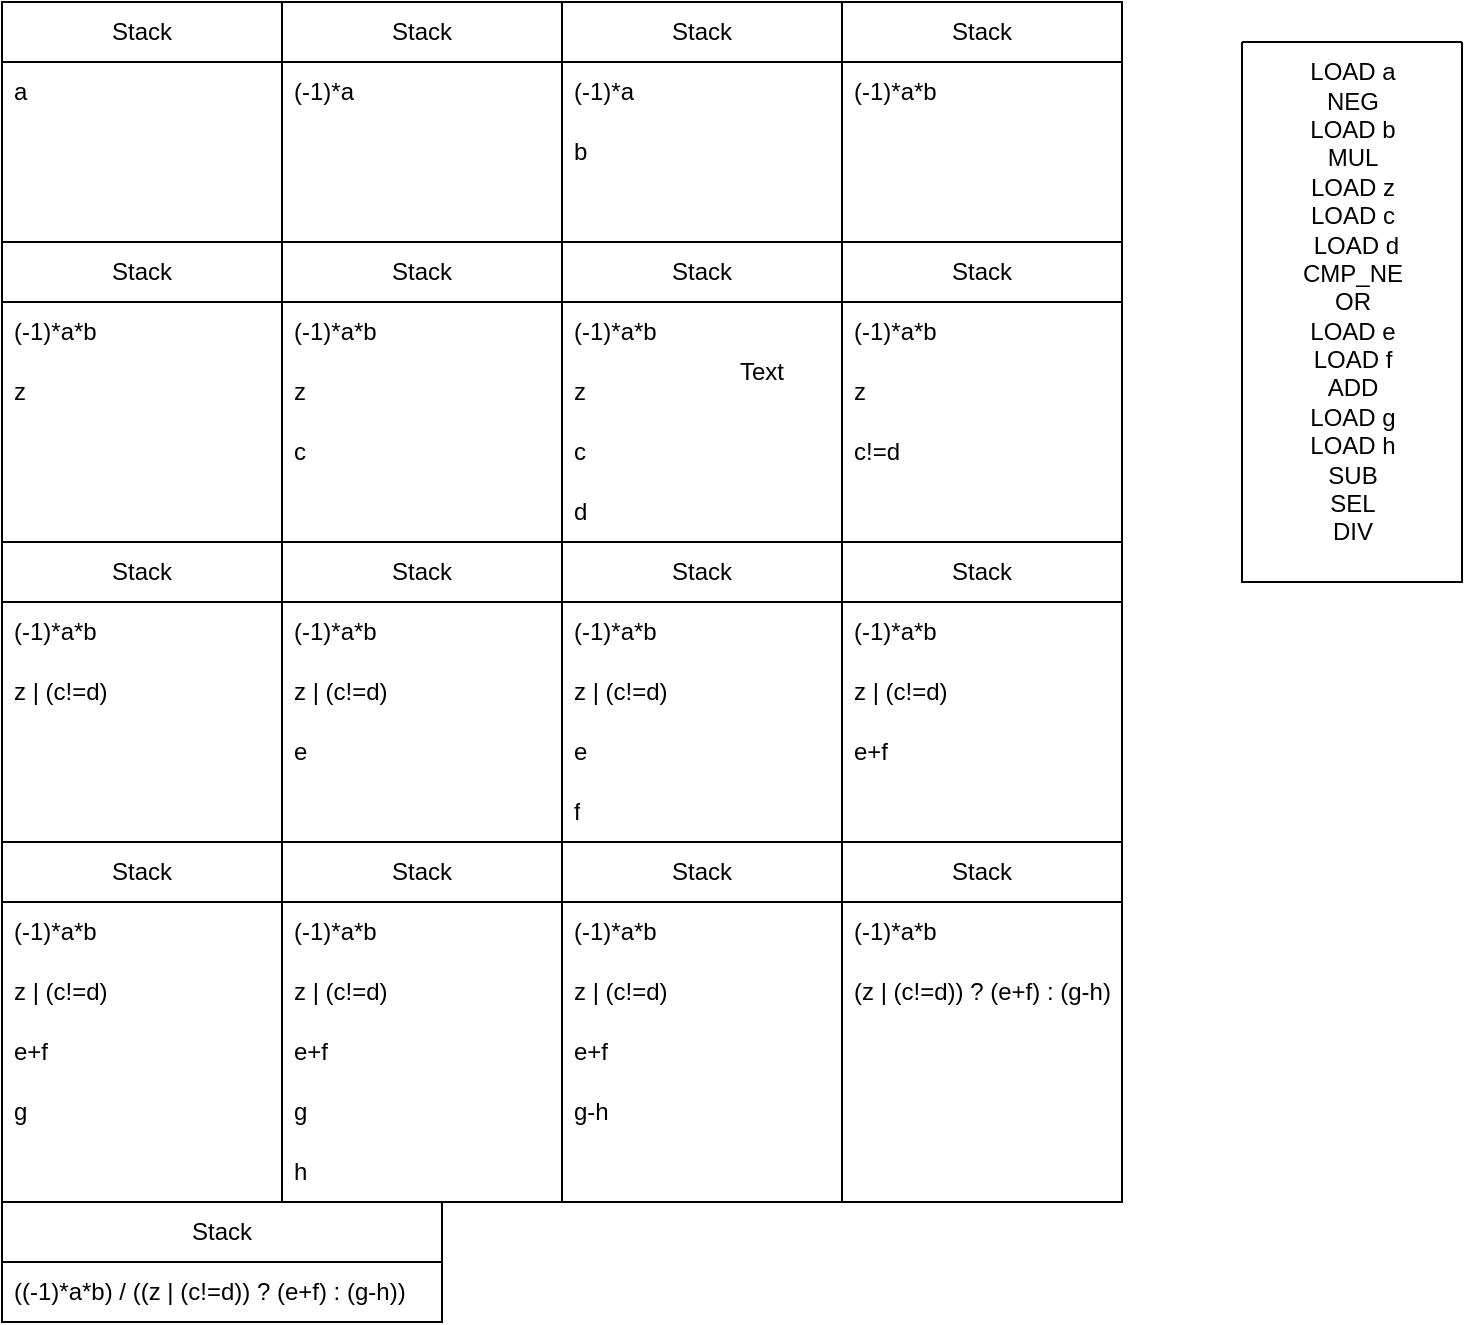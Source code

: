 <mxfile version="22.1.18" type="github">
  <diagram name="Page-1" id="VvciDXIvad9kzQpp8jcZ">
    <mxGraphModel dx="253" dy="171" grid="1" gridSize="10" guides="1" tooltips="1" connect="1" arrows="1" fold="1" page="1" pageScale="1" pageWidth="850" pageHeight="1100" math="0" shadow="0">
      <root>
        <mxCell id="0" />
        <mxCell id="1" parent="0" />
        <mxCell id="0TlWXFFbdr7pUJ0jaNVB-1" value="Stack" style="swimlane;fontStyle=0;childLayout=stackLayout;horizontal=1;startSize=30;horizontalStack=0;resizeParent=1;resizeParentMax=0;resizeLast=0;collapsible=1;marginBottom=0;whiteSpace=wrap;html=1;" vertex="1" parent="1">
          <mxGeometry x="40" y="40" width="140" height="120" as="geometry" />
        </mxCell>
        <mxCell id="0TlWXFFbdr7pUJ0jaNVB-2" value="a" style="text;strokeColor=none;fillColor=none;align=left;verticalAlign=middle;spacingLeft=4;spacingRight=4;overflow=hidden;points=[[0,0.5],[1,0.5]];portConstraint=eastwest;rotatable=0;whiteSpace=wrap;html=1;" vertex="1" parent="0TlWXFFbdr7pUJ0jaNVB-1">
          <mxGeometry y="30" width="140" height="30" as="geometry" />
        </mxCell>
        <mxCell id="0TlWXFFbdr7pUJ0jaNVB-3" value="&amp;nbsp;" style="text;strokeColor=none;fillColor=none;align=left;verticalAlign=middle;spacingLeft=4;spacingRight=4;overflow=hidden;points=[[0,0.5],[1,0.5]];portConstraint=eastwest;rotatable=0;whiteSpace=wrap;html=1;" vertex="1" parent="0TlWXFFbdr7pUJ0jaNVB-1">
          <mxGeometry y="60" width="140" height="30" as="geometry" />
        </mxCell>
        <mxCell id="0TlWXFFbdr7pUJ0jaNVB-4" value="&amp;nbsp;" style="text;strokeColor=none;fillColor=none;align=left;verticalAlign=middle;spacingLeft=4;spacingRight=4;overflow=hidden;points=[[0,0.5],[1,0.5]];portConstraint=eastwest;rotatable=0;whiteSpace=wrap;html=1;" vertex="1" parent="0TlWXFFbdr7pUJ0jaNVB-1">
          <mxGeometry y="90" width="140" height="30" as="geometry" />
        </mxCell>
        <mxCell id="0TlWXFFbdr7pUJ0jaNVB-5" value="Stack" style="swimlane;fontStyle=0;childLayout=stackLayout;horizontal=1;startSize=30;horizontalStack=0;resizeParent=1;resizeParentMax=0;resizeLast=0;collapsible=1;marginBottom=0;whiteSpace=wrap;html=1;" vertex="1" parent="1">
          <mxGeometry x="180" y="40" width="140" height="120" as="geometry" />
        </mxCell>
        <mxCell id="0TlWXFFbdr7pUJ0jaNVB-6" value="(-1)*a" style="text;strokeColor=none;fillColor=none;align=left;verticalAlign=middle;spacingLeft=4;spacingRight=4;overflow=hidden;points=[[0,0.5],[1,0.5]];portConstraint=eastwest;rotatable=0;whiteSpace=wrap;html=1;" vertex="1" parent="0TlWXFFbdr7pUJ0jaNVB-5">
          <mxGeometry y="30" width="140" height="30" as="geometry" />
        </mxCell>
        <mxCell id="0TlWXFFbdr7pUJ0jaNVB-7" value="&amp;nbsp;" style="text;strokeColor=none;fillColor=none;align=left;verticalAlign=middle;spacingLeft=4;spacingRight=4;overflow=hidden;points=[[0,0.5],[1,0.5]];portConstraint=eastwest;rotatable=0;whiteSpace=wrap;html=1;" vertex="1" parent="0TlWXFFbdr7pUJ0jaNVB-5">
          <mxGeometry y="60" width="140" height="30" as="geometry" />
        </mxCell>
        <mxCell id="0TlWXFFbdr7pUJ0jaNVB-8" value="&amp;nbsp;" style="text;strokeColor=none;fillColor=none;align=left;verticalAlign=middle;spacingLeft=4;spacingRight=4;overflow=hidden;points=[[0,0.5],[1,0.5]];portConstraint=eastwest;rotatable=0;whiteSpace=wrap;html=1;" vertex="1" parent="0TlWXFFbdr7pUJ0jaNVB-5">
          <mxGeometry y="90" width="140" height="30" as="geometry" />
        </mxCell>
        <mxCell id="0TlWXFFbdr7pUJ0jaNVB-9" value="Stack" style="swimlane;fontStyle=0;childLayout=stackLayout;horizontal=1;startSize=30;horizontalStack=0;resizeParent=1;resizeParentMax=0;resizeLast=0;collapsible=1;marginBottom=0;whiteSpace=wrap;html=1;" vertex="1" parent="1">
          <mxGeometry x="320" y="40" width="140" height="120" as="geometry" />
        </mxCell>
        <mxCell id="0TlWXFFbdr7pUJ0jaNVB-10" value="(-1)*a" style="text;strokeColor=none;fillColor=none;align=left;verticalAlign=middle;spacingLeft=4;spacingRight=4;overflow=hidden;points=[[0,0.5],[1,0.5]];portConstraint=eastwest;rotatable=0;whiteSpace=wrap;html=1;" vertex="1" parent="0TlWXFFbdr7pUJ0jaNVB-9">
          <mxGeometry y="30" width="140" height="30" as="geometry" />
        </mxCell>
        <mxCell id="0TlWXFFbdr7pUJ0jaNVB-11" value="b" style="text;strokeColor=none;fillColor=none;align=left;verticalAlign=middle;spacingLeft=4;spacingRight=4;overflow=hidden;points=[[0,0.5],[1,0.5]];portConstraint=eastwest;rotatable=0;whiteSpace=wrap;html=1;" vertex="1" parent="0TlWXFFbdr7pUJ0jaNVB-9">
          <mxGeometry y="60" width="140" height="30" as="geometry" />
        </mxCell>
        <mxCell id="0TlWXFFbdr7pUJ0jaNVB-12" value="&amp;nbsp;" style="text;strokeColor=none;fillColor=none;align=left;verticalAlign=middle;spacingLeft=4;spacingRight=4;overflow=hidden;points=[[0,0.5],[1,0.5]];portConstraint=eastwest;rotatable=0;whiteSpace=wrap;html=1;" vertex="1" parent="0TlWXFFbdr7pUJ0jaNVB-9">
          <mxGeometry y="90" width="140" height="30" as="geometry" />
        </mxCell>
        <mxCell id="0TlWXFFbdr7pUJ0jaNVB-13" value="Stack" style="swimlane;fontStyle=0;childLayout=stackLayout;horizontal=1;startSize=30;horizontalStack=0;resizeParent=1;resizeParentMax=0;resizeLast=0;collapsible=1;marginBottom=0;whiteSpace=wrap;html=1;" vertex="1" parent="1">
          <mxGeometry x="460" y="40" width="140" height="120" as="geometry" />
        </mxCell>
        <mxCell id="0TlWXFFbdr7pUJ0jaNVB-14" value="(-1)*a*b" style="text;strokeColor=none;fillColor=none;align=left;verticalAlign=middle;spacingLeft=4;spacingRight=4;overflow=hidden;points=[[0,0.5],[1,0.5]];portConstraint=eastwest;rotatable=0;whiteSpace=wrap;html=1;" vertex="1" parent="0TlWXFFbdr7pUJ0jaNVB-13">
          <mxGeometry y="30" width="140" height="30" as="geometry" />
        </mxCell>
        <mxCell id="0TlWXFFbdr7pUJ0jaNVB-15" value="&amp;nbsp;" style="text;strokeColor=none;fillColor=none;align=left;verticalAlign=middle;spacingLeft=4;spacingRight=4;overflow=hidden;points=[[0,0.5],[1,0.5]];portConstraint=eastwest;rotatable=0;whiteSpace=wrap;html=1;" vertex="1" parent="0TlWXFFbdr7pUJ0jaNVB-13">
          <mxGeometry y="60" width="140" height="30" as="geometry" />
        </mxCell>
        <mxCell id="0TlWXFFbdr7pUJ0jaNVB-16" value="&amp;nbsp;" style="text;strokeColor=none;fillColor=none;align=left;verticalAlign=middle;spacingLeft=4;spacingRight=4;overflow=hidden;points=[[0,0.5],[1,0.5]];portConstraint=eastwest;rotatable=0;whiteSpace=wrap;html=1;" vertex="1" parent="0TlWXFFbdr7pUJ0jaNVB-13">
          <mxGeometry y="90" width="140" height="30" as="geometry" />
        </mxCell>
        <mxCell id="0TlWXFFbdr7pUJ0jaNVB-17" value="Stack" style="swimlane;fontStyle=0;childLayout=stackLayout;horizontal=1;startSize=30;horizontalStack=0;resizeParent=1;resizeParentMax=0;resizeLast=0;collapsible=1;marginBottom=0;whiteSpace=wrap;html=1;" vertex="1" parent="1">
          <mxGeometry x="40" y="160" width="140" height="150" as="geometry" />
        </mxCell>
        <mxCell id="0TlWXFFbdr7pUJ0jaNVB-18" value="(-1)*a*b" style="text;strokeColor=none;fillColor=none;align=left;verticalAlign=middle;spacingLeft=4;spacingRight=4;overflow=hidden;points=[[0,0.5],[1,0.5]];portConstraint=eastwest;rotatable=0;whiteSpace=wrap;html=1;" vertex="1" parent="0TlWXFFbdr7pUJ0jaNVB-17">
          <mxGeometry y="30" width="140" height="30" as="geometry" />
        </mxCell>
        <mxCell id="0TlWXFFbdr7pUJ0jaNVB-19" value="z" style="text;strokeColor=none;fillColor=none;align=left;verticalAlign=middle;spacingLeft=4;spacingRight=4;overflow=hidden;points=[[0,0.5],[1,0.5]];portConstraint=eastwest;rotatable=0;whiteSpace=wrap;html=1;" vertex="1" parent="0TlWXFFbdr7pUJ0jaNVB-17">
          <mxGeometry y="60" width="140" height="30" as="geometry" />
        </mxCell>
        <mxCell id="0TlWXFFbdr7pUJ0jaNVB-20" value="&amp;nbsp;" style="text;strokeColor=none;fillColor=none;align=left;verticalAlign=middle;spacingLeft=4;spacingRight=4;overflow=hidden;points=[[0,0.5],[1,0.5]];portConstraint=eastwest;rotatable=0;whiteSpace=wrap;html=1;" vertex="1" parent="0TlWXFFbdr7pUJ0jaNVB-17">
          <mxGeometry y="90" width="140" height="30" as="geometry" />
        </mxCell>
        <mxCell id="0TlWXFFbdr7pUJ0jaNVB-52" style="text;strokeColor=none;fillColor=none;align=left;verticalAlign=middle;spacingLeft=4;spacingRight=4;overflow=hidden;points=[[0,0.5],[1,0.5]];portConstraint=eastwest;rotatable=0;whiteSpace=wrap;html=1;" vertex="1" parent="0TlWXFFbdr7pUJ0jaNVB-17">
          <mxGeometry y="120" width="140" height="30" as="geometry" />
        </mxCell>
        <mxCell id="0TlWXFFbdr7pUJ0jaNVB-21" value="Stack" style="swimlane;fontStyle=0;childLayout=stackLayout;horizontal=1;startSize=30;horizontalStack=0;resizeParent=1;resizeParentMax=0;resizeLast=0;collapsible=1;marginBottom=0;whiteSpace=wrap;html=1;" vertex="1" parent="1">
          <mxGeometry x="180" y="160" width="140" height="150" as="geometry" />
        </mxCell>
        <mxCell id="0TlWXFFbdr7pUJ0jaNVB-22" value="(-1)*a*b" style="text;strokeColor=none;fillColor=none;align=left;verticalAlign=middle;spacingLeft=4;spacingRight=4;overflow=hidden;points=[[0,0.5],[1,0.5]];portConstraint=eastwest;rotatable=0;whiteSpace=wrap;html=1;" vertex="1" parent="0TlWXFFbdr7pUJ0jaNVB-21">
          <mxGeometry y="30" width="140" height="30" as="geometry" />
        </mxCell>
        <mxCell id="0TlWXFFbdr7pUJ0jaNVB-23" value="z" style="text;strokeColor=none;fillColor=none;align=left;verticalAlign=middle;spacingLeft=4;spacingRight=4;overflow=hidden;points=[[0,0.5],[1,0.5]];portConstraint=eastwest;rotatable=0;whiteSpace=wrap;html=1;" vertex="1" parent="0TlWXFFbdr7pUJ0jaNVB-21">
          <mxGeometry y="60" width="140" height="30" as="geometry" />
        </mxCell>
        <mxCell id="0TlWXFFbdr7pUJ0jaNVB-24" value="c" style="text;strokeColor=none;fillColor=none;align=left;verticalAlign=middle;spacingLeft=4;spacingRight=4;overflow=hidden;points=[[0,0.5],[1,0.5]];portConstraint=eastwest;rotatable=0;whiteSpace=wrap;html=1;" vertex="1" parent="0TlWXFFbdr7pUJ0jaNVB-21">
          <mxGeometry y="90" width="140" height="30" as="geometry" />
        </mxCell>
        <mxCell id="0TlWXFFbdr7pUJ0jaNVB-51" style="text;strokeColor=none;fillColor=none;align=left;verticalAlign=middle;spacingLeft=4;spacingRight=4;overflow=hidden;points=[[0,0.5],[1,0.5]];portConstraint=eastwest;rotatable=0;whiteSpace=wrap;html=1;" vertex="1" parent="0TlWXFFbdr7pUJ0jaNVB-21">
          <mxGeometry y="120" width="140" height="30" as="geometry" />
        </mxCell>
        <mxCell id="0TlWXFFbdr7pUJ0jaNVB-25" value="Stack" style="swimlane;fontStyle=0;childLayout=stackLayout;horizontal=1;startSize=30;horizontalStack=0;resizeParent=1;resizeParentMax=0;resizeLast=0;collapsible=1;marginBottom=0;whiteSpace=wrap;html=1;" vertex="1" parent="1">
          <mxGeometry x="320" y="160" width="140" height="150" as="geometry" />
        </mxCell>
        <mxCell id="0TlWXFFbdr7pUJ0jaNVB-26" value="(-1)*a*b" style="text;strokeColor=none;fillColor=none;align=left;verticalAlign=middle;spacingLeft=4;spacingRight=4;overflow=hidden;points=[[0,0.5],[1,0.5]];portConstraint=eastwest;rotatable=0;whiteSpace=wrap;html=1;" vertex="1" parent="0TlWXFFbdr7pUJ0jaNVB-25">
          <mxGeometry y="30" width="140" height="30" as="geometry" />
        </mxCell>
        <mxCell id="0TlWXFFbdr7pUJ0jaNVB-27" value="z" style="text;strokeColor=none;fillColor=none;align=left;verticalAlign=middle;spacingLeft=4;spacingRight=4;overflow=hidden;points=[[0,0.5],[1,0.5]];portConstraint=eastwest;rotatable=0;whiteSpace=wrap;html=1;" vertex="1" parent="0TlWXFFbdr7pUJ0jaNVB-25">
          <mxGeometry y="60" width="140" height="30" as="geometry" />
        </mxCell>
        <mxCell id="0TlWXFFbdr7pUJ0jaNVB-28" value="c" style="text;strokeColor=none;fillColor=none;align=left;verticalAlign=middle;spacingLeft=4;spacingRight=4;overflow=hidden;points=[[0,0.5],[1,0.5]];portConstraint=eastwest;rotatable=0;whiteSpace=wrap;html=1;" vertex="1" parent="0TlWXFFbdr7pUJ0jaNVB-25">
          <mxGeometry y="90" width="140" height="30" as="geometry" />
        </mxCell>
        <mxCell id="0TlWXFFbdr7pUJ0jaNVB-50" value="d" style="text;strokeColor=none;fillColor=none;align=left;verticalAlign=middle;spacingLeft=4;spacingRight=4;overflow=hidden;points=[[0,0.5],[1,0.5]];portConstraint=eastwest;rotatable=0;whiteSpace=wrap;html=1;" vertex="1" parent="0TlWXFFbdr7pUJ0jaNVB-25">
          <mxGeometry y="120" width="140" height="30" as="geometry" />
        </mxCell>
        <mxCell id="0TlWXFFbdr7pUJ0jaNVB-29" value="Stack" style="swimlane;fontStyle=0;childLayout=stackLayout;horizontal=1;startSize=30;horizontalStack=0;resizeParent=1;resizeParentMax=0;resizeLast=0;collapsible=1;marginBottom=0;whiteSpace=wrap;html=1;" vertex="1" parent="1">
          <mxGeometry x="460" y="160" width="140" height="150" as="geometry" />
        </mxCell>
        <mxCell id="0TlWXFFbdr7pUJ0jaNVB-30" value="(-1)*a*b" style="text;strokeColor=none;fillColor=none;align=left;verticalAlign=middle;spacingLeft=4;spacingRight=4;overflow=hidden;points=[[0,0.5],[1,0.5]];portConstraint=eastwest;rotatable=0;whiteSpace=wrap;html=1;" vertex="1" parent="0TlWXFFbdr7pUJ0jaNVB-29">
          <mxGeometry y="30" width="140" height="30" as="geometry" />
        </mxCell>
        <mxCell id="0TlWXFFbdr7pUJ0jaNVB-31" value="z" style="text;strokeColor=none;fillColor=none;align=left;verticalAlign=middle;spacingLeft=4;spacingRight=4;overflow=hidden;points=[[0,0.5],[1,0.5]];portConstraint=eastwest;rotatable=0;whiteSpace=wrap;html=1;" vertex="1" parent="0TlWXFFbdr7pUJ0jaNVB-29">
          <mxGeometry y="60" width="140" height="30" as="geometry" />
        </mxCell>
        <mxCell id="0TlWXFFbdr7pUJ0jaNVB-32" value="c!=d" style="text;strokeColor=none;fillColor=none;align=left;verticalAlign=middle;spacingLeft=4;spacingRight=4;overflow=hidden;points=[[0,0.5],[1,0.5]];portConstraint=eastwest;rotatable=0;whiteSpace=wrap;html=1;" vertex="1" parent="0TlWXFFbdr7pUJ0jaNVB-29">
          <mxGeometry y="90" width="140" height="30" as="geometry" />
        </mxCell>
        <mxCell id="0TlWXFFbdr7pUJ0jaNVB-53" style="text;strokeColor=none;fillColor=none;align=left;verticalAlign=middle;spacingLeft=4;spacingRight=4;overflow=hidden;points=[[0,0.5],[1,0.5]];portConstraint=eastwest;rotatable=0;whiteSpace=wrap;html=1;" vertex="1" parent="0TlWXFFbdr7pUJ0jaNVB-29">
          <mxGeometry y="120" width="140" height="30" as="geometry" />
        </mxCell>
        <mxCell id="0TlWXFFbdr7pUJ0jaNVB-33" value="Stack" style="swimlane;fontStyle=0;childLayout=stackLayout;horizontal=1;startSize=30;horizontalStack=0;resizeParent=1;resizeParentMax=0;resizeLast=0;collapsible=1;marginBottom=0;whiteSpace=wrap;html=1;" vertex="1" parent="1">
          <mxGeometry x="40" y="310" width="140" height="150" as="geometry" />
        </mxCell>
        <mxCell id="0TlWXFFbdr7pUJ0jaNVB-34" value="(-1)*a*b" style="text;strokeColor=none;fillColor=none;align=left;verticalAlign=middle;spacingLeft=4;spacingRight=4;overflow=hidden;points=[[0,0.5],[1,0.5]];portConstraint=eastwest;rotatable=0;whiteSpace=wrap;html=1;" vertex="1" parent="0TlWXFFbdr7pUJ0jaNVB-33">
          <mxGeometry y="30" width="140" height="30" as="geometry" />
        </mxCell>
        <mxCell id="0TlWXFFbdr7pUJ0jaNVB-35" value="z | (c!=d)" style="text;strokeColor=none;fillColor=none;align=left;verticalAlign=middle;spacingLeft=4;spacingRight=4;overflow=hidden;points=[[0,0.5],[1,0.5]];portConstraint=eastwest;rotatable=0;whiteSpace=wrap;html=1;" vertex="1" parent="0TlWXFFbdr7pUJ0jaNVB-33">
          <mxGeometry y="60" width="140" height="30" as="geometry" />
        </mxCell>
        <mxCell id="0TlWXFFbdr7pUJ0jaNVB-36" value="&amp;nbsp;" style="text;strokeColor=none;fillColor=none;align=left;verticalAlign=middle;spacingLeft=4;spacingRight=4;overflow=hidden;points=[[0,0.5],[1,0.5]];portConstraint=eastwest;rotatable=0;whiteSpace=wrap;html=1;" vertex="1" parent="0TlWXFFbdr7pUJ0jaNVB-33">
          <mxGeometry y="90" width="140" height="30" as="geometry" />
        </mxCell>
        <mxCell id="0TlWXFFbdr7pUJ0jaNVB-61" style="text;strokeColor=none;fillColor=none;align=left;verticalAlign=middle;spacingLeft=4;spacingRight=4;overflow=hidden;points=[[0,0.5],[1,0.5]];portConstraint=eastwest;rotatable=0;whiteSpace=wrap;html=1;" vertex="1" parent="0TlWXFFbdr7pUJ0jaNVB-33">
          <mxGeometry y="120" width="140" height="30" as="geometry" />
        </mxCell>
        <mxCell id="0TlWXFFbdr7pUJ0jaNVB-41" value="Stack" style="swimlane;fontStyle=0;childLayout=stackLayout;horizontal=1;startSize=30;horizontalStack=0;resizeParent=1;resizeParentMax=0;resizeLast=0;collapsible=1;marginBottom=0;whiteSpace=wrap;html=1;" vertex="1" parent="1">
          <mxGeometry x="320" y="310" width="140" height="150" as="geometry" />
        </mxCell>
        <mxCell id="0TlWXFFbdr7pUJ0jaNVB-42" value="(-1)*a*b" style="text;strokeColor=none;fillColor=none;align=left;verticalAlign=middle;spacingLeft=4;spacingRight=4;overflow=hidden;points=[[0,0.5],[1,0.5]];portConstraint=eastwest;rotatable=0;whiteSpace=wrap;html=1;" vertex="1" parent="0TlWXFFbdr7pUJ0jaNVB-41">
          <mxGeometry y="30" width="140" height="30" as="geometry" />
        </mxCell>
        <mxCell id="0TlWXFFbdr7pUJ0jaNVB-43" value="z | (c!=d)" style="text;strokeColor=none;fillColor=none;align=left;verticalAlign=middle;spacingLeft=4;spacingRight=4;overflow=hidden;points=[[0,0.5],[1,0.5]];portConstraint=eastwest;rotatable=0;whiteSpace=wrap;html=1;" vertex="1" parent="0TlWXFFbdr7pUJ0jaNVB-41">
          <mxGeometry y="60" width="140" height="30" as="geometry" />
        </mxCell>
        <mxCell id="0TlWXFFbdr7pUJ0jaNVB-44" value="e" style="text;strokeColor=none;fillColor=none;align=left;verticalAlign=middle;spacingLeft=4;spacingRight=4;overflow=hidden;points=[[0,0.5],[1,0.5]];portConstraint=eastwest;rotatable=0;whiteSpace=wrap;html=1;" vertex="1" parent="0TlWXFFbdr7pUJ0jaNVB-41">
          <mxGeometry y="90" width="140" height="30" as="geometry" />
        </mxCell>
        <mxCell id="0TlWXFFbdr7pUJ0jaNVB-54" value="f" style="text;strokeColor=none;fillColor=none;align=left;verticalAlign=middle;spacingLeft=4;spacingRight=4;overflow=hidden;points=[[0,0.5],[1,0.5]];portConstraint=eastwest;rotatable=0;whiteSpace=wrap;html=1;" vertex="1" parent="0TlWXFFbdr7pUJ0jaNVB-41">
          <mxGeometry y="120" width="140" height="30" as="geometry" />
        </mxCell>
        <mxCell id="0TlWXFFbdr7pUJ0jaNVB-45" value="Stack" style="swimlane;fontStyle=0;childLayout=stackLayout;horizontal=1;startSize=30;horizontalStack=0;resizeParent=1;resizeParentMax=0;resizeLast=0;collapsible=1;marginBottom=0;whiteSpace=wrap;html=1;" vertex="1" parent="1">
          <mxGeometry x="460" y="310" width="140" height="150" as="geometry" />
        </mxCell>
        <mxCell id="0TlWXFFbdr7pUJ0jaNVB-46" value="(-1)*a*b" style="text;strokeColor=none;fillColor=none;align=left;verticalAlign=middle;spacingLeft=4;spacingRight=4;overflow=hidden;points=[[0,0.5],[1,0.5]];portConstraint=eastwest;rotatable=0;whiteSpace=wrap;html=1;" vertex="1" parent="0TlWXFFbdr7pUJ0jaNVB-45">
          <mxGeometry y="30" width="140" height="30" as="geometry" />
        </mxCell>
        <mxCell id="0TlWXFFbdr7pUJ0jaNVB-47" value="z | (c!=d)" style="text;strokeColor=none;fillColor=none;align=left;verticalAlign=middle;spacingLeft=4;spacingRight=4;overflow=hidden;points=[[0,0.5],[1,0.5]];portConstraint=eastwest;rotatable=0;whiteSpace=wrap;html=1;" vertex="1" parent="0TlWXFFbdr7pUJ0jaNVB-45">
          <mxGeometry y="60" width="140" height="30" as="geometry" />
        </mxCell>
        <mxCell id="0TlWXFFbdr7pUJ0jaNVB-48" value="e+f" style="text;strokeColor=none;fillColor=none;align=left;verticalAlign=middle;spacingLeft=4;spacingRight=4;overflow=hidden;points=[[0,0.5],[1,0.5]];portConstraint=eastwest;rotatable=0;whiteSpace=wrap;html=1;" vertex="1" parent="0TlWXFFbdr7pUJ0jaNVB-45">
          <mxGeometry y="90" width="140" height="30" as="geometry" />
        </mxCell>
        <mxCell id="0TlWXFFbdr7pUJ0jaNVB-62" style="text;strokeColor=none;fillColor=none;align=left;verticalAlign=middle;spacingLeft=4;spacingRight=4;overflow=hidden;points=[[0,0.5],[1,0.5]];portConstraint=eastwest;rotatable=0;whiteSpace=wrap;html=1;" vertex="1" parent="0TlWXFFbdr7pUJ0jaNVB-45">
          <mxGeometry y="120" width="140" height="30" as="geometry" />
        </mxCell>
        <mxCell id="0TlWXFFbdr7pUJ0jaNVB-37" value="Stack" style="swimlane;fontStyle=0;childLayout=stackLayout;horizontal=1;startSize=30;horizontalStack=0;resizeParent=1;resizeParentMax=0;resizeLast=0;collapsible=1;marginBottom=0;whiteSpace=wrap;html=1;" vertex="1" parent="1">
          <mxGeometry x="180" y="310" width="140" height="150" as="geometry" />
        </mxCell>
        <mxCell id="0TlWXFFbdr7pUJ0jaNVB-38" value="(-1)*a*b" style="text;strokeColor=none;fillColor=none;align=left;verticalAlign=middle;spacingLeft=4;spacingRight=4;overflow=hidden;points=[[0,0.5],[1,0.5]];portConstraint=eastwest;rotatable=0;whiteSpace=wrap;html=1;" vertex="1" parent="0TlWXFFbdr7pUJ0jaNVB-37">
          <mxGeometry y="30" width="140" height="30" as="geometry" />
        </mxCell>
        <mxCell id="0TlWXFFbdr7pUJ0jaNVB-39" value="z | (c!=d)" style="text;strokeColor=none;fillColor=none;align=left;verticalAlign=middle;spacingLeft=4;spacingRight=4;overflow=hidden;points=[[0,0.5],[1,0.5]];portConstraint=eastwest;rotatable=0;whiteSpace=wrap;html=1;" vertex="1" parent="0TlWXFFbdr7pUJ0jaNVB-37">
          <mxGeometry y="60" width="140" height="30" as="geometry" />
        </mxCell>
        <mxCell id="0TlWXFFbdr7pUJ0jaNVB-40" value="e" style="text;strokeColor=none;fillColor=none;align=left;verticalAlign=middle;spacingLeft=4;spacingRight=4;overflow=hidden;points=[[0,0.5],[1,0.5]];portConstraint=eastwest;rotatable=0;whiteSpace=wrap;html=1;" vertex="1" parent="0TlWXFFbdr7pUJ0jaNVB-37">
          <mxGeometry y="90" width="140" height="30" as="geometry" />
        </mxCell>
        <mxCell id="0TlWXFFbdr7pUJ0jaNVB-60" style="text;strokeColor=none;fillColor=none;align=left;verticalAlign=middle;spacingLeft=4;spacingRight=4;overflow=hidden;points=[[0,0.5],[1,0.5]];portConstraint=eastwest;rotatable=0;whiteSpace=wrap;html=1;" vertex="1" parent="0TlWXFFbdr7pUJ0jaNVB-37">
          <mxGeometry y="120" width="140" height="30" as="geometry" />
        </mxCell>
        <mxCell id="0TlWXFFbdr7pUJ0jaNVB-55" value="Stack" style="swimlane;fontStyle=0;childLayout=stackLayout;horizontal=1;startSize=30;horizontalStack=0;resizeParent=1;resizeParentMax=0;resizeLast=0;collapsible=1;marginBottom=0;whiteSpace=wrap;html=1;" vertex="1" parent="1">
          <mxGeometry x="40" y="460" width="140" height="180" as="geometry" />
        </mxCell>
        <mxCell id="0TlWXFFbdr7pUJ0jaNVB-56" value="(-1)*a*b" style="text;strokeColor=none;fillColor=none;align=left;verticalAlign=middle;spacingLeft=4;spacingRight=4;overflow=hidden;points=[[0,0.5],[1,0.5]];portConstraint=eastwest;rotatable=0;whiteSpace=wrap;html=1;" vertex="1" parent="0TlWXFFbdr7pUJ0jaNVB-55">
          <mxGeometry y="30" width="140" height="30" as="geometry" />
        </mxCell>
        <mxCell id="0TlWXFFbdr7pUJ0jaNVB-57" value="z | (c!=d)" style="text;strokeColor=none;fillColor=none;align=left;verticalAlign=middle;spacingLeft=4;spacingRight=4;overflow=hidden;points=[[0,0.5],[1,0.5]];portConstraint=eastwest;rotatable=0;whiteSpace=wrap;html=1;" vertex="1" parent="0TlWXFFbdr7pUJ0jaNVB-55">
          <mxGeometry y="60" width="140" height="30" as="geometry" />
        </mxCell>
        <mxCell id="0TlWXFFbdr7pUJ0jaNVB-58" value="e+f" style="text;strokeColor=none;fillColor=none;align=left;verticalAlign=middle;spacingLeft=4;spacingRight=4;overflow=hidden;points=[[0,0.5],[1,0.5]];portConstraint=eastwest;rotatable=0;whiteSpace=wrap;html=1;" vertex="1" parent="0TlWXFFbdr7pUJ0jaNVB-55">
          <mxGeometry y="90" width="140" height="30" as="geometry" />
        </mxCell>
        <mxCell id="0TlWXFFbdr7pUJ0jaNVB-59" value="g" style="text;strokeColor=none;fillColor=none;align=left;verticalAlign=middle;spacingLeft=4;spacingRight=4;overflow=hidden;points=[[0,0.5],[1,0.5]];portConstraint=eastwest;rotatable=0;whiteSpace=wrap;html=1;" vertex="1" parent="0TlWXFFbdr7pUJ0jaNVB-55">
          <mxGeometry y="120" width="140" height="30" as="geometry" />
        </mxCell>
        <mxCell id="0TlWXFFbdr7pUJ0jaNVB-63" style="text;strokeColor=none;fillColor=none;align=left;verticalAlign=middle;spacingLeft=4;spacingRight=4;overflow=hidden;points=[[0,0.5],[1,0.5]];portConstraint=eastwest;rotatable=0;whiteSpace=wrap;html=1;" vertex="1" parent="0TlWXFFbdr7pUJ0jaNVB-55">
          <mxGeometry y="150" width="140" height="30" as="geometry" />
        </mxCell>
        <mxCell id="0TlWXFFbdr7pUJ0jaNVB-64" value="Stack" style="swimlane;fontStyle=0;childLayout=stackLayout;horizontal=1;startSize=30;horizontalStack=0;resizeParent=1;resizeParentMax=0;resizeLast=0;collapsible=1;marginBottom=0;whiteSpace=wrap;html=1;" vertex="1" parent="1">
          <mxGeometry x="180" y="460" width="140" height="180" as="geometry" />
        </mxCell>
        <mxCell id="0TlWXFFbdr7pUJ0jaNVB-65" value="(-1)*a*b" style="text;strokeColor=none;fillColor=none;align=left;verticalAlign=middle;spacingLeft=4;spacingRight=4;overflow=hidden;points=[[0,0.5],[1,0.5]];portConstraint=eastwest;rotatable=0;whiteSpace=wrap;html=1;" vertex="1" parent="0TlWXFFbdr7pUJ0jaNVB-64">
          <mxGeometry y="30" width="140" height="30" as="geometry" />
        </mxCell>
        <mxCell id="0TlWXFFbdr7pUJ0jaNVB-66" value="z | (c!=d)" style="text;strokeColor=none;fillColor=none;align=left;verticalAlign=middle;spacingLeft=4;spacingRight=4;overflow=hidden;points=[[0,0.5],[1,0.5]];portConstraint=eastwest;rotatable=0;whiteSpace=wrap;html=1;" vertex="1" parent="0TlWXFFbdr7pUJ0jaNVB-64">
          <mxGeometry y="60" width="140" height="30" as="geometry" />
        </mxCell>
        <mxCell id="0TlWXFFbdr7pUJ0jaNVB-67" value="e+f" style="text;strokeColor=none;fillColor=none;align=left;verticalAlign=middle;spacingLeft=4;spacingRight=4;overflow=hidden;points=[[0,0.5],[1,0.5]];portConstraint=eastwest;rotatable=0;whiteSpace=wrap;html=1;" vertex="1" parent="0TlWXFFbdr7pUJ0jaNVB-64">
          <mxGeometry y="90" width="140" height="30" as="geometry" />
        </mxCell>
        <mxCell id="0TlWXFFbdr7pUJ0jaNVB-68" value="g" style="text;strokeColor=none;fillColor=none;align=left;verticalAlign=middle;spacingLeft=4;spacingRight=4;overflow=hidden;points=[[0,0.5],[1,0.5]];portConstraint=eastwest;rotatable=0;whiteSpace=wrap;html=1;" vertex="1" parent="0TlWXFFbdr7pUJ0jaNVB-64">
          <mxGeometry y="120" width="140" height="30" as="geometry" />
        </mxCell>
        <mxCell id="0TlWXFFbdr7pUJ0jaNVB-69" value="h" style="text;strokeColor=none;fillColor=none;align=left;verticalAlign=middle;spacingLeft=4;spacingRight=4;overflow=hidden;points=[[0,0.5],[1,0.5]];portConstraint=eastwest;rotatable=0;whiteSpace=wrap;html=1;" vertex="1" parent="0TlWXFFbdr7pUJ0jaNVB-64">
          <mxGeometry y="150" width="140" height="30" as="geometry" />
        </mxCell>
        <mxCell id="0TlWXFFbdr7pUJ0jaNVB-70" value="Stack" style="swimlane;fontStyle=0;childLayout=stackLayout;horizontal=1;startSize=30;horizontalStack=0;resizeParent=1;resizeParentMax=0;resizeLast=0;collapsible=1;marginBottom=0;whiteSpace=wrap;html=1;" vertex="1" parent="1">
          <mxGeometry x="320" y="460" width="140" height="180" as="geometry" />
        </mxCell>
        <mxCell id="0TlWXFFbdr7pUJ0jaNVB-71" value="(-1)*a*b" style="text;strokeColor=none;fillColor=none;align=left;verticalAlign=middle;spacingLeft=4;spacingRight=4;overflow=hidden;points=[[0,0.5],[1,0.5]];portConstraint=eastwest;rotatable=0;whiteSpace=wrap;html=1;" vertex="1" parent="0TlWXFFbdr7pUJ0jaNVB-70">
          <mxGeometry y="30" width="140" height="30" as="geometry" />
        </mxCell>
        <mxCell id="0TlWXFFbdr7pUJ0jaNVB-72" value="z | (c!=d)" style="text;strokeColor=none;fillColor=none;align=left;verticalAlign=middle;spacingLeft=4;spacingRight=4;overflow=hidden;points=[[0,0.5],[1,0.5]];portConstraint=eastwest;rotatable=0;whiteSpace=wrap;html=1;" vertex="1" parent="0TlWXFFbdr7pUJ0jaNVB-70">
          <mxGeometry y="60" width="140" height="30" as="geometry" />
        </mxCell>
        <mxCell id="0TlWXFFbdr7pUJ0jaNVB-73" value="e+f" style="text;strokeColor=none;fillColor=none;align=left;verticalAlign=middle;spacingLeft=4;spacingRight=4;overflow=hidden;points=[[0,0.5],[1,0.5]];portConstraint=eastwest;rotatable=0;whiteSpace=wrap;html=1;" vertex="1" parent="0TlWXFFbdr7pUJ0jaNVB-70">
          <mxGeometry y="90" width="140" height="30" as="geometry" />
        </mxCell>
        <mxCell id="0TlWXFFbdr7pUJ0jaNVB-74" value="g-h" style="text;strokeColor=none;fillColor=none;align=left;verticalAlign=middle;spacingLeft=4;spacingRight=4;overflow=hidden;points=[[0,0.5],[1,0.5]];portConstraint=eastwest;rotatable=0;whiteSpace=wrap;html=1;" vertex="1" parent="0TlWXFFbdr7pUJ0jaNVB-70">
          <mxGeometry y="120" width="140" height="30" as="geometry" />
        </mxCell>
        <mxCell id="0TlWXFFbdr7pUJ0jaNVB-75" style="text;strokeColor=none;fillColor=none;align=left;verticalAlign=middle;spacingLeft=4;spacingRight=4;overflow=hidden;points=[[0,0.5],[1,0.5]];portConstraint=eastwest;rotatable=0;whiteSpace=wrap;html=1;" vertex="1" parent="0TlWXFFbdr7pUJ0jaNVB-70">
          <mxGeometry y="150" width="140" height="30" as="geometry" />
        </mxCell>
        <mxCell id="0TlWXFFbdr7pUJ0jaNVB-76" value="Stack" style="swimlane;fontStyle=0;childLayout=stackLayout;horizontal=1;startSize=30;horizontalStack=0;resizeParent=1;resizeParentMax=0;resizeLast=0;collapsible=1;marginBottom=0;whiteSpace=wrap;html=1;" vertex="1" parent="1">
          <mxGeometry x="460" y="460" width="140" height="180" as="geometry" />
        </mxCell>
        <mxCell id="0TlWXFFbdr7pUJ0jaNVB-77" value="(-1)*a*b" style="text;strokeColor=none;fillColor=none;align=left;verticalAlign=middle;spacingLeft=4;spacingRight=4;overflow=hidden;points=[[0,0.5],[1,0.5]];portConstraint=eastwest;rotatable=0;whiteSpace=wrap;html=1;" vertex="1" parent="0TlWXFFbdr7pUJ0jaNVB-76">
          <mxGeometry y="30" width="140" height="30" as="geometry" />
        </mxCell>
        <mxCell id="0TlWXFFbdr7pUJ0jaNVB-78" value="(z | (c!=d)) ? (e+f) : (g-h)" style="text;strokeColor=none;fillColor=none;align=left;verticalAlign=middle;spacingLeft=4;spacingRight=4;overflow=hidden;points=[[0,0.5],[1,0.5]];portConstraint=eastwest;rotatable=0;whiteSpace=wrap;html=1;" vertex="1" parent="0TlWXFFbdr7pUJ0jaNVB-76">
          <mxGeometry y="60" width="140" height="30" as="geometry" />
        </mxCell>
        <mxCell id="0TlWXFFbdr7pUJ0jaNVB-79" value="&amp;nbsp;" style="text;strokeColor=none;fillColor=none;align=left;verticalAlign=middle;spacingLeft=4;spacingRight=4;overflow=hidden;points=[[0,0.5],[1,0.5]];portConstraint=eastwest;rotatable=0;whiteSpace=wrap;html=1;" vertex="1" parent="0TlWXFFbdr7pUJ0jaNVB-76">
          <mxGeometry y="90" width="140" height="30" as="geometry" />
        </mxCell>
        <mxCell id="0TlWXFFbdr7pUJ0jaNVB-80" value="&amp;nbsp;" style="text;strokeColor=none;fillColor=none;align=left;verticalAlign=middle;spacingLeft=4;spacingRight=4;overflow=hidden;points=[[0,0.5],[1,0.5]];portConstraint=eastwest;rotatable=0;whiteSpace=wrap;html=1;" vertex="1" parent="0TlWXFFbdr7pUJ0jaNVB-76">
          <mxGeometry y="120" width="140" height="30" as="geometry" />
        </mxCell>
        <mxCell id="0TlWXFFbdr7pUJ0jaNVB-81" style="text;strokeColor=none;fillColor=none;align=left;verticalAlign=middle;spacingLeft=4;spacingRight=4;overflow=hidden;points=[[0,0.5],[1,0.5]];portConstraint=eastwest;rotatable=0;whiteSpace=wrap;html=1;" vertex="1" parent="0TlWXFFbdr7pUJ0jaNVB-76">
          <mxGeometry y="150" width="140" height="30" as="geometry" />
        </mxCell>
        <mxCell id="0TlWXFFbdr7pUJ0jaNVB-82" value="Stack" style="swimlane;fontStyle=0;childLayout=stackLayout;horizontal=1;startSize=30;horizontalStack=0;resizeParent=1;resizeParentMax=0;resizeLast=0;collapsible=1;marginBottom=0;whiteSpace=wrap;html=1;" vertex="1" parent="1">
          <mxGeometry x="40" y="640" width="220" height="60" as="geometry" />
        </mxCell>
        <mxCell id="0TlWXFFbdr7pUJ0jaNVB-83" value="((-1)*a*b) / ((z | (c!=d)) ? (e+f) : (g-h))" style="text;strokeColor=none;fillColor=none;align=left;verticalAlign=middle;spacingLeft=4;spacingRight=4;overflow=hidden;points=[[0,0.5],[1,0.5]];portConstraint=eastwest;rotatable=0;whiteSpace=wrap;html=1;" vertex="1" parent="0TlWXFFbdr7pUJ0jaNVB-82">
          <mxGeometry y="30" width="220" height="30" as="geometry" />
        </mxCell>
        <mxCell id="0TlWXFFbdr7pUJ0jaNVB-88" value="Text" style="text;html=1;strokeColor=none;fillColor=none;align=center;verticalAlign=middle;whiteSpace=wrap;rounded=0;" vertex="1" parent="1">
          <mxGeometry x="390" y="210" width="60" height="30" as="geometry" />
        </mxCell>
        <mxCell id="0TlWXFFbdr7pUJ0jaNVB-89" value="" style="swimlane;startSize=0;" vertex="1" parent="1">
          <mxGeometry x="660" y="60" width="110" height="270" as="geometry" />
        </mxCell>
        <mxCell id="0TlWXFFbdr7pUJ0jaNVB-90" value="LOAD a&lt;br&gt;NEG&lt;br&gt;LOAD b&lt;br&gt;MUL&lt;br&gt;LOAD z&lt;br&gt;LOAD c&lt;br&gt;&amp;nbsp;LOAD d&lt;br&gt;CMP_NE&lt;br&gt;OR&lt;br&gt;LOAD e&lt;br&gt;LOAD f&lt;br&gt;ADD&lt;br&gt;LOAD g&lt;br&gt;LOAD h&lt;br&gt;SUB&lt;br&gt;SEL&lt;br&gt;DIV" style="text;html=1;align=center;verticalAlign=middle;resizable=0;points=[];autosize=1;strokeColor=none;fillColor=none;" vertex="1" parent="0TlWXFFbdr7pUJ0jaNVB-89">
          <mxGeometry x="20" width="70" height="260" as="geometry" />
        </mxCell>
      </root>
    </mxGraphModel>
  </diagram>
</mxfile>
